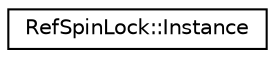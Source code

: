 digraph "Graphical Class Hierarchy"
{
  edge [fontname="Helvetica",fontsize="10",labelfontname="Helvetica",labelfontsize="10"];
  node [fontname="Helvetica",fontsize="10",shape=record];
  rankdir="LR";
  Node1 [label="RefSpinLock::Instance",height=0.2,width=0.4,color="black", fillcolor="white", style="filled",URL="$class_ref_spin_lock_1_1_instance.html"];
}

